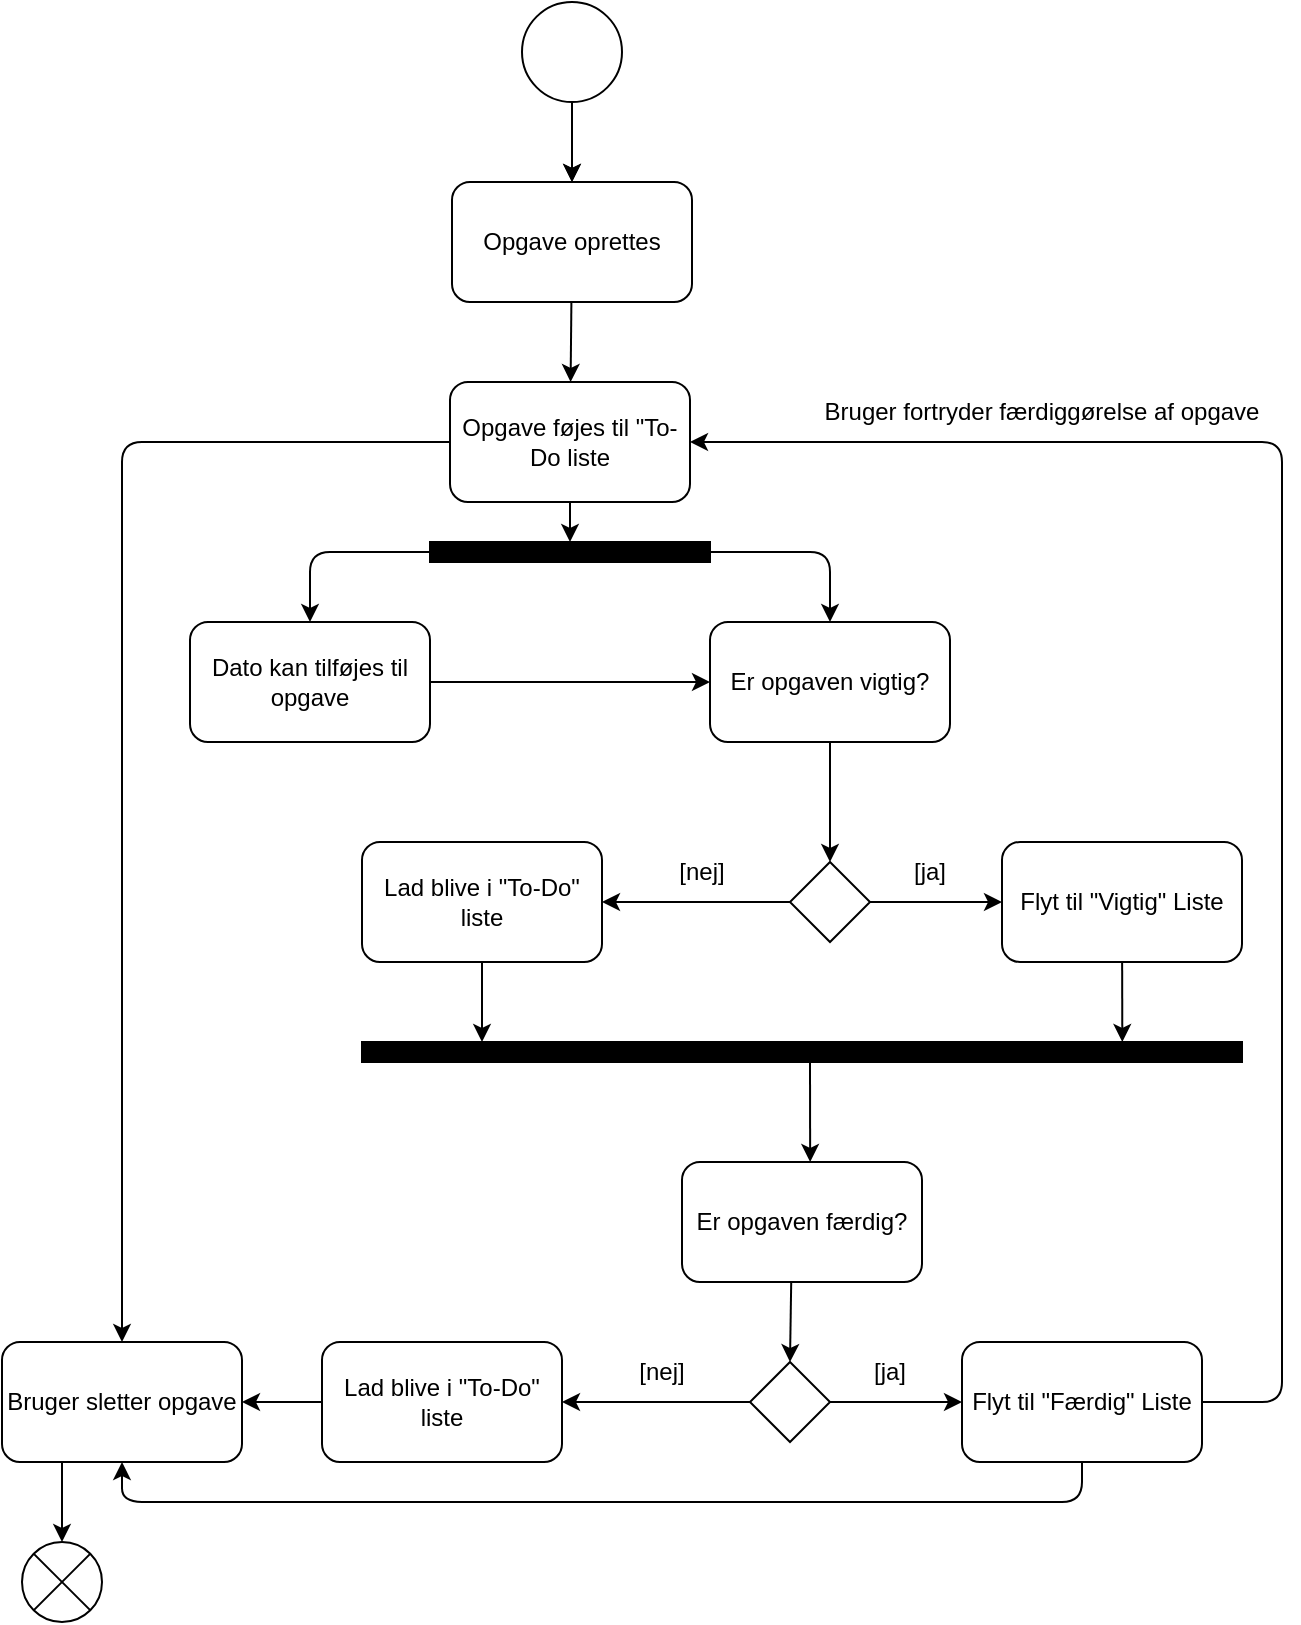 <mxfile>
    <diagram id="aSbqZgNhNF9qBYmq5eo_" name="Page-1">
        <mxGraphModel dx="2227" dy="1330" grid="1" gridSize="10" guides="1" tooltips="1" connect="1" arrows="1" fold="1" page="1" pageScale="1" pageWidth="827" pageHeight="1169" background="#ffffff" math="0" shadow="0">
            <root>
                <mxCell id="0"/>
                <mxCell id="1" parent="0"/>
                <mxCell id="6" value="" style="edgeStyle=none;html=1;fontColor=#000000;" edge="1" parent="1" source="2" target="5">
                    <mxGeometry relative="1" as="geometry"/>
                </mxCell>
                <mxCell id="7" style="edgeStyle=none;html=1;entryX=0.5;entryY=0;entryDx=0;entryDy=0;fontColor=#000000;strokeColor=#000000;" edge="1" parent="1" source="2" target="5">
                    <mxGeometry relative="1" as="geometry"/>
                </mxCell>
                <mxCell id="2" value="" style="ellipse;whiteSpace=wrap;html=1;aspect=fixed;" vertex="1" parent="1">
                    <mxGeometry x="370" y="40" width="50" height="50" as="geometry"/>
                </mxCell>
                <mxCell id="9" value="" style="edgeStyle=none;html=1;strokeColor=#000000;fontColor=#000000;" edge="1" parent="1" source="5" target="8">
                    <mxGeometry relative="1" as="geometry"/>
                </mxCell>
                <mxCell id="5" value="&lt;font color=&quot;#000000&quot;&gt;Opgave oprettes&lt;/font&gt;" style="rounded=1;whiteSpace=wrap;html=1;fillColor=none;shadow=0;strokeColor=#000000;" vertex="1" parent="1">
                    <mxGeometry x="335" y="130" width="120" height="60" as="geometry"/>
                </mxCell>
                <mxCell id="36" style="edgeStyle=none;html=1;entryX=0.5;entryY=0;entryDx=0;entryDy=0;strokeColor=#000000;fontColor=#000000;" edge="1" parent="1" source="8" target="34">
                    <mxGeometry relative="1" as="geometry"/>
                </mxCell>
                <mxCell id="50" style="edgeStyle=none;html=1;entryX=0.5;entryY=0;entryDx=0;entryDy=0;strokeColor=#000000;fontColor=#000000;" edge="1" parent="1" source="8" target="47">
                    <mxGeometry relative="1" as="geometry">
                        <Array as="points">
                            <mxPoint x="170" y="260"/>
                        </Array>
                    </mxGeometry>
                </mxCell>
                <mxCell id="8" value="&lt;font color=&quot;#000000&quot;&gt;Opgave føjes til &quot;To-Do liste&lt;/font&gt;" style="rounded=1;whiteSpace=wrap;html=1;fillColor=none;shadow=0;strokeColor=#000000;" vertex="1" parent="1">
                    <mxGeometry x="334" y="230" width="120" height="60" as="geometry"/>
                </mxCell>
                <mxCell id="42" style="edgeStyle=none;html=1;entryX=0;entryY=0.5;entryDx=0;entryDy=0;strokeColor=#000000;fontColor=#000000;" edge="1" parent="1" source="10" target="24">
                    <mxGeometry relative="1" as="geometry"/>
                </mxCell>
                <mxCell id="10" value="&lt;font color=&quot;#000000&quot;&gt;Dato kan tilføjes til opgave&lt;/font&gt;" style="rounded=1;whiteSpace=wrap;html=1;fillColor=none;shadow=0;strokeColor=#000000;" vertex="1" parent="1">
                    <mxGeometry x="204" y="350" width="120" height="60" as="geometry"/>
                </mxCell>
                <mxCell id="21" value="" style="edgeStyle=none;html=1;strokeColor=#000000;fontColor=#000000;" edge="1" parent="1" source="12">
                    <mxGeometry relative="1" as="geometry">
                        <mxPoint x="610" y="490" as="targetPoint"/>
                    </mxGeometry>
                </mxCell>
                <mxCell id="32" value="" style="edgeStyle=none;html=1;strokeColor=#000000;fontColor=#000000;entryX=1;entryY=0.5;entryDx=0;entryDy=0;" edge="1" parent="1" source="12" target="14">
                    <mxGeometry relative="1" as="geometry">
                        <mxPoint x="480" y="490" as="targetPoint"/>
                    </mxGeometry>
                </mxCell>
                <mxCell id="12" value="" style="rhombus;whiteSpace=wrap;html=1;shadow=0;strokeColor=#000000;fontColor=#000000;fillColor=none;" vertex="1" parent="1">
                    <mxGeometry x="504" y="470" width="40" height="40" as="geometry"/>
                </mxCell>
                <mxCell id="43" style="edgeStyle=none;html=1;strokeColor=#000000;fontColor=#000000;" edge="1" parent="1" source="14">
                    <mxGeometry relative="1" as="geometry">
                        <mxPoint x="350" y="560" as="targetPoint"/>
                    </mxGeometry>
                </mxCell>
                <mxCell id="14" value="&lt;font color=&quot;#000000&quot;&gt;Lad blive i &quot;To-Do&quot; liste&lt;/font&gt;" style="rounded=1;whiteSpace=wrap;html=1;fillColor=none;shadow=0;strokeColor=#000000;" vertex="1" parent="1">
                    <mxGeometry x="290" y="460" width="120" height="60" as="geometry"/>
                </mxCell>
                <mxCell id="22" value="[ja]" style="text;html=1;strokeColor=none;fillColor=none;align=center;verticalAlign=middle;whiteSpace=wrap;rounded=0;shadow=0;fontColor=#000000;" vertex="1" parent="1">
                    <mxGeometry x="544" y="460" width="60" height="30" as="geometry"/>
                </mxCell>
                <mxCell id="40" style="edgeStyle=none;html=1;entryX=0.5;entryY=0;entryDx=0;entryDy=0;strokeColor=#000000;fontColor=#000000;" edge="1" parent="1" source="24" target="12">
                    <mxGeometry relative="1" as="geometry"/>
                </mxCell>
                <mxCell id="24" value="&lt;font color=&quot;#000000&quot;&gt;Er opgaven vigtig?&lt;/font&gt;" style="rounded=1;whiteSpace=wrap;html=1;fillColor=none;shadow=0;strokeColor=#000000;" vertex="1" parent="1">
                    <mxGeometry x="464" y="350" width="120" height="60" as="geometry"/>
                </mxCell>
                <mxCell id="44" style="edgeStyle=none;html=1;entryX=0.864;entryY=0;entryDx=0;entryDy=0;entryPerimeter=0;strokeColor=#000000;fontColor=#000000;" edge="1" parent="1" source="30" target="41">
                    <mxGeometry relative="1" as="geometry"/>
                </mxCell>
                <mxCell id="30" value="&lt;font color=&quot;#000000&quot;&gt;Flyt til &quot;Vigtig&quot; Liste&lt;/font&gt;" style="rounded=1;whiteSpace=wrap;html=1;fillColor=none;shadow=0;strokeColor=#000000;" vertex="1" parent="1">
                    <mxGeometry x="610" y="460" width="120" height="60" as="geometry"/>
                </mxCell>
                <mxCell id="33" value="[nej]" style="text;html=1;strokeColor=none;fillColor=none;align=center;verticalAlign=middle;whiteSpace=wrap;rounded=0;shadow=0;fontColor=#000000;" vertex="1" parent="1">
                    <mxGeometry x="430" y="460" width="60" height="30" as="geometry"/>
                </mxCell>
                <mxCell id="37" style="edgeStyle=none;html=1;entryX=0.5;entryY=0;entryDx=0;entryDy=0;strokeColor=#000000;fontColor=#000000;" edge="1" parent="1" source="34" target="10">
                    <mxGeometry relative="1" as="geometry">
                        <Array as="points">
                            <mxPoint x="264" y="315"/>
                        </Array>
                    </mxGeometry>
                </mxCell>
                <mxCell id="38" style="edgeStyle=none;html=1;entryX=0.5;entryY=0;entryDx=0;entryDy=0;strokeColor=#000000;fontColor=#000000;" edge="1" parent="1" source="34" target="24">
                    <mxGeometry relative="1" as="geometry">
                        <Array as="points">
                            <mxPoint x="524" y="315"/>
                        </Array>
                    </mxGeometry>
                </mxCell>
                <mxCell id="34" value="" style="rounded=0;whiteSpace=wrap;html=1;shadow=0;strokeColor=#000000;fontColor=#000000;fillColor=#000000;" vertex="1" parent="1">
                    <mxGeometry x="324" y="310" width="140" height="10" as="geometry"/>
                </mxCell>
                <mxCell id="46" style="edgeStyle=none;html=1;entryX=0.534;entryY=0;entryDx=0;entryDy=0;strokeColor=#000000;fontColor=#000000;entryPerimeter=0;" edge="1" parent="1" target="45">
                    <mxGeometry relative="1" as="geometry">
                        <mxPoint x="514" y="570" as="sourcePoint"/>
                    </mxGeometry>
                </mxCell>
                <mxCell id="41" value="" style="rounded=0;whiteSpace=wrap;html=1;shadow=0;strokeColor=#000000;fontColor=#000000;fillColor=#000000;" vertex="1" parent="1">
                    <mxGeometry x="290" y="560" width="440" height="10" as="geometry"/>
                </mxCell>
                <mxCell id="58" style="edgeStyle=none;html=1;entryX=0.5;entryY=0;entryDx=0;entryDy=0;strokeColor=#000000;fontColor=#000000;exitX=0.455;exitY=1.003;exitDx=0;exitDy=0;exitPerimeter=0;" edge="1" parent="1" source="45" target="53">
                    <mxGeometry relative="1" as="geometry"/>
                </mxCell>
                <mxCell id="45" value="&lt;font color=&quot;#000000&quot;&gt;Er opgaven færdig?&lt;/font&gt;" style="rounded=1;whiteSpace=wrap;html=1;fillColor=none;shadow=0;strokeColor=#000000;" vertex="1" parent="1">
                    <mxGeometry x="450" y="620" width="120" height="60" as="geometry"/>
                </mxCell>
                <mxCell id="65" style="edgeStyle=none;html=1;strokeColor=#000000;fontColor=#000000;exitX=0.25;exitY=1;exitDx=0;exitDy=0;" edge="1" parent="1" source="47">
                    <mxGeometry relative="1" as="geometry">
                        <mxPoint x="140" y="810" as="targetPoint"/>
                    </mxGeometry>
                </mxCell>
                <mxCell id="47" value="&lt;font color=&quot;#000000&quot;&gt;Bruger sletter opgave&lt;/font&gt;" style="rounded=1;whiteSpace=wrap;html=1;fillColor=none;shadow=0;strokeColor=#000000;" vertex="1" parent="1">
                    <mxGeometry x="110" y="710" width="120" height="60" as="geometry"/>
                </mxCell>
                <mxCell id="51" value="" style="edgeStyle=none;html=1;strokeColor=#000000;fontColor=#000000;" edge="1" parent="1" source="53">
                    <mxGeometry relative="1" as="geometry">
                        <mxPoint x="590" y="740" as="targetPoint"/>
                    </mxGeometry>
                </mxCell>
                <mxCell id="52" value="" style="edgeStyle=none;html=1;strokeColor=#000000;fontColor=#000000;entryX=1;entryY=0.5;entryDx=0;entryDy=0;" edge="1" parent="1" source="53" target="54">
                    <mxGeometry relative="1" as="geometry">
                        <mxPoint x="460" y="740" as="targetPoint"/>
                    </mxGeometry>
                </mxCell>
                <mxCell id="53" value="" style="rhombus;whiteSpace=wrap;html=1;shadow=0;strokeColor=#000000;fontColor=#000000;fillColor=none;" vertex="1" parent="1">
                    <mxGeometry x="484" y="720" width="40" height="40" as="geometry"/>
                </mxCell>
                <mxCell id="63" style="edgeStyle=none;html=1;entryX=1;entryY=0.5;entryDx=0;entryDy=0;strokeColor=#000000;fontColor=#000000;" edge="1" parent="1" source="54" target="47">
                    <mxGeometry relative="1" as="geometry"/>
                </mxCell>
                <mxCell id="54" value="&lt;font color=&quot;#000000&quot;&gt;Lad blive i &quot;To-Do&quot; liste&lt;/font&gt;" style="rounded=1;whiteSpace=wrap;html=1;fillColor=none;shadow=0;strokeColor=#000000;" vertex="1" parent="1">
                    <mxGeometry x="270" y="710" width="120" height="60" as="geometry"/>
                </mxCell>
                <mxCell id="55" value="[ja]" style="text;html=1;strokeColor=none;fillColor=none;align=center;verticalAlign=middle;whiteSpace=wrap;rounded=0;shadow=0;fontColor=#000000;" vertex="1" parent="1">
                    <mxGeometry x="524" y="710" width="60" height="30" as="geometry"/>
                </mxCell>
                <mxCell id="59" style="edgeStyle=none;html=1;entryX=1;entryY=0.5;entryDx=0;entryDy=0;strokeColor=#000000;fontColor=#000000;exitX=1;exitY=0.5;exitDx=0;exitDy=0;" edge="1" parent="1" source="56" target="8">
                    <mxGeometry relative="1" as="geometry">
                        <mxPoint x="790" y="740" as="sourcePoint"/>
                        <Array as="points">
                            <mxPoint x="750" y="740"/>
                            <mxPoint x="750" y="260"/>
                        </Array>
                    </mxGeometry>
                </mxCell>
                <mxCell id="62" style="edgeStyle=none;html=1;entryX=0.5;entryY=1;entryDx=0;entryDy=0;strokeColor=#000000;fontColor=#000000;" edge="1" parent="1" source="56" target="47">
                    <mxGeometry relative="1" as="geometry">
                        <Array as="points">
                            <mxPoint x="650" y="790"/>
                            <mxPoint x="170" y="790"/>
                        </Array>
                    </mxGeometry>
                </mxCell>
                <mxCell id="56" value="&lt;font color=&quot;#000000&quot;&gt;Flyt til &quot;Færdig&quot; Liste&lt;/font&gt;" style="rounded=1;whiteSpace=wrap;html=1;fillColor=none;shadow=0;strokeColor=#000000;" vertex="1" parent="1">
                    <mxGeometry x="590" y="710" width="120" height="60" as="geometry"/>
                </mxCell>
                <mxCell id="57" value="[nej]" style="text;html=1;strokeColor=none;fillColor=none;align=center;verticalAlign=middle;whiteSpace=wrap;rounded=0;shadow=0;fontColor=#000000;" vertex="1" parent="1">
                    <mxGeometry x="410" y="710" width="60" height="30" as="geometry"/>
                </mxCell>
                <mxCell id="61" value="Bruger fortryder færdiggørelse af opgave" style="text;html=1;strokeColor=none;fillColor=none;align=center;verticalAlign=middle;whiteSpace=wrap;rounded=0;shadow=0;fontColor=#000000;" vertex="1" parent="1">
                    <mxGeometry x="510" y="230" width="240" height="30" as="geometry"/>
                </mxCell>
                <mxCell id="64" value="" style="shape=sumEllipse;perimeter=ellipsePerimeter;whiteSpace=wrap;html=1;backgroundOutline=1;shadow=0;strokeColor=#000000;fontColor=#000000;fillColor=none;" vertex="1" parent="1">
                    <mxGeometry x="120" y="810" width="40" height="40" as="geometry"/>
                </mxCell>
            </root>
        </mxGraphModel>
    </diagram>
</mxfile>